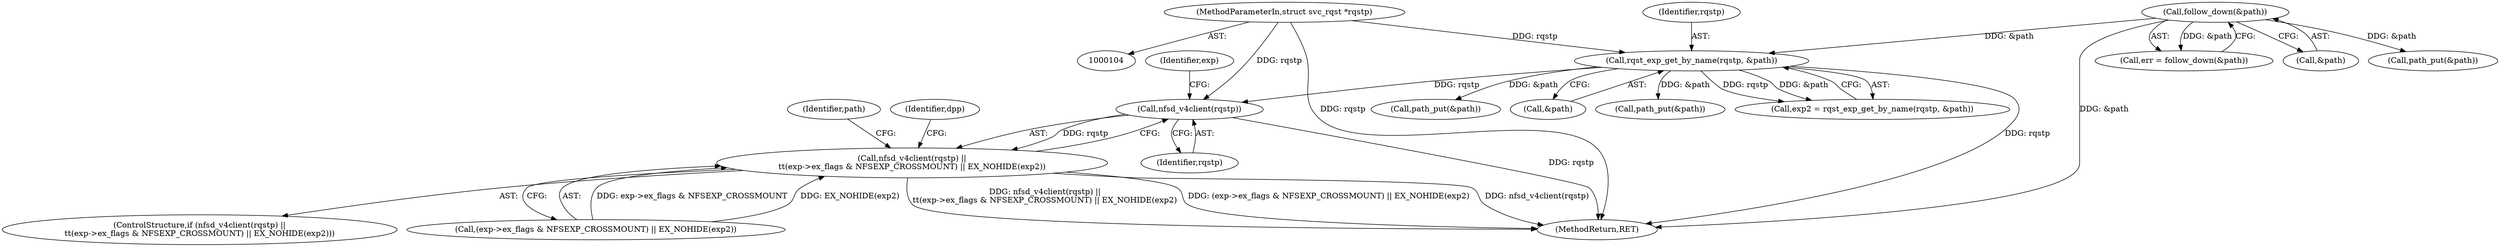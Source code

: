 digraph "0_linux_c70422f760c120480fee4de6c38804c72aa26bc1_18@pointer" {
"1000200" [label="(Call,nfsd_v4client(rqstp))"];
"1000167" [label="(Call,rqst_exp_get_by_name(rqstp, &path))"];
"1000105" [label="(MethodParameterIn,struct svc_rqst *rqstp)"];
"1000130" [label="(Call,follow_down(&path))"];
"1000199" [label="(Call,nfsd_v4client(rqstp) ||\n\t\t(exp->ex_flags & NFSEXP_CROSSMOUNT) || EX_NOHIDE(exp2))"];
"1000161" [label="(Call,path_put(&path))"];
"1000105" [label="(MethodParameterIn,struct svc_rqst *rqstp)"];
"1000205" [label="(Identifier,exp)"];
"1000128" [label="(Call,err = follow_down(&path))"];
"1000169" [label="(Call,&path)"];
"1000231" [label="(Identifier,path)"];
"1000194" [label="(Call,path_put(&path))"];
"1000131" [label="(Call,&path)"];
"1000213" [label="(Identifier,dpp)"];
"1000130" [label="(Call,follow_down(&path))"];
"1000165" [label="(Call,exp2 = rqst_exp_get_by_name(rqstp, &path))"];
"1000200" [label="(Call,nfsd_v4client(rqstp))"];
"1000229" [label="(Call,path_put(&path))"];
"1000167" [label="(Call,rqst_exp_get_by_name(rqstp, &path))"];
"1000198" [label="(ControlStructure,if (nfsd_v4client(rqstp) ||\n\t\t(exp->ex_flags & NFSEXP_CROSSMOUNT) || EX_NOHIDE(exp2)))"];
"1000199" [label="(Call,nfsd_v4client(rqstp) ||\n\t\t(exp->ex_flags & NFSEXP_CROSSMOUNT) || EX_NOHIDE(exp2))"];
"1000237" [label="(MethodReturn,RET)"];
"1000168" [label="(Identifier,rqstp)"];
"1000202" [label="(Call,(exp->ex_flags & NFSEXP_CROSSMOUNT) || EX_NOHIDE(exp2))"];
"1000201" [label="(Identifier,rqstp)"];
"1000200" -> "1000199"  [label="AST: "];
"1000200" -> "1000201"  [label="CFG: "];
"1000201" -> "1000200"  [label="AST: "];
"1000205" -> "1000200"  [label="CFG: "];
"1000199" -> "1000200"  [label="CFG: "];
"1000200" -> "1000237"  [label="DDG: rqstp"];
"1000200" -> "1000199"  [label="DDG: rqstp"];
"1000167" -> "1000200"  [label="DDG: rqstp"];
"1000105" -> "1000200"  [label="DDG: rqstp"];
"1000167" -> "1000165"  [label="AST: "];
"1000167" -> "1000169"  [label="CFG: "];
"1000168" -> "1000167"  [label="AST: "];
"1000169" -> "1000167"  [label="AST: "];
"1000165" -> "1000167"  [label="CFG: "];
"1000167" -> "1000237"  [label="DDG: rqstp"];
"1000167" -> "1000165"  [label="DDG: rqstp"];
"1000167" -> "1000165"  [label="DDG: &path"];
"1000105" -> "1000167"  [label="DDG: rqstp"];
"1000130" -> "1000167"  [label="DDG: &path"];
"1000167" -> "1000194"  [label="DDG: &path"];
"1000167" -> "1000229"  [label="DDG: &path"];
"1000105" -> "1000104"  [label="AST: "];
"1000105" -> "1000237"  [label="DDG: rqstp"];
"1000130" -> "1000128"  [label="AST: "];
"1000130" -> "1000131"  [label="CFG: "];
"1000131" -> "1000130"  [label="AST: "];
"1000128" -> "1000130"  [label="CFG: "];
"1000130" -> "1000237"  [label="DDG: &path"];
"1000130" -> "1000128"  [label="DDG: &path"];
"1000130" -> "1000161"  [label="DDG: &path"];
"1000199" -> "1000198"  [label="AST: "];
"1000199" -> "1000202"  [label="CFG: "];
"1000202" -> "1000199"  [label="AST: "];
"1000213" -> "1000199"  [label="CFG: "];
"1000231" -> "1000199"  [label="CFG: "];
"1000199" -> "1000237"  [label="DDG: nfsd_v4client(rqstp)"];
"1000199" -> "1000237"  [label="DDG: nfsd_v4client(rqstp) ||\n\t\t(exp->ex_flags & NFSEXP_CROSSMOUNT) || EX_NOHIDE(exp2)"];
"1000199" -> "1000237"  [label="DDG: (exp->ex_flags & NFSEXP_CROSSMOUNT) || EX_NOHIDE(exp2)"];
"1000202" -> "1000199"  [label="DDG: exp->ex_flags & NFSEXP_CROSSMOUNT"];
"1000202" -> "1000199"  [label="DDG: EX_NOHIDE(exp2)"];
}
